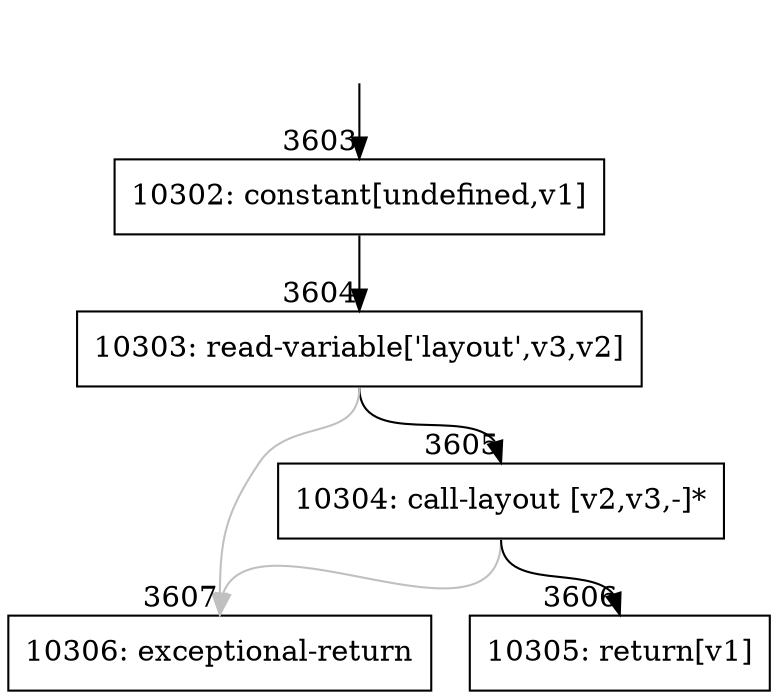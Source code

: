 digraph {
rankdir="TD"
BB_entry211[shape=none,label=""];
BB_entry211 -> BB3603 [tailport=s, headport=n, headlabel="    3603"]
BB3603 [shape=record label="{10302: constant[undefined,v1]}" ] 
BB3603 -> BB3604 [tailport=s, headport=n, headlabel="      3604"]
BB3604 [shape=record label="{10303: read-variable['layout',v3,v2]}" ] 
BB3604 -> BB3605 [tailport=s, headport=n, headlabel="      3605"]
BB3604 -> BB3607 [tailport=s, headport=n, color=gray, headlabel="      3607"]
BB3605 [shape=record label="{10304: call-layout [v2,v3,-]*}" ] 
BB3605 -> BB3606 [tailport=s, headport=n, headlabel="      3606"]
BB3605 -> BB3607 [tailport=s, headport=n, color=gray]
BB3606 [shape=record label="{10305: return[v1]}" ] 
BB3607 [shape=record label="{10306: exceptional-return}" ] 
//#$~ 4088
}
